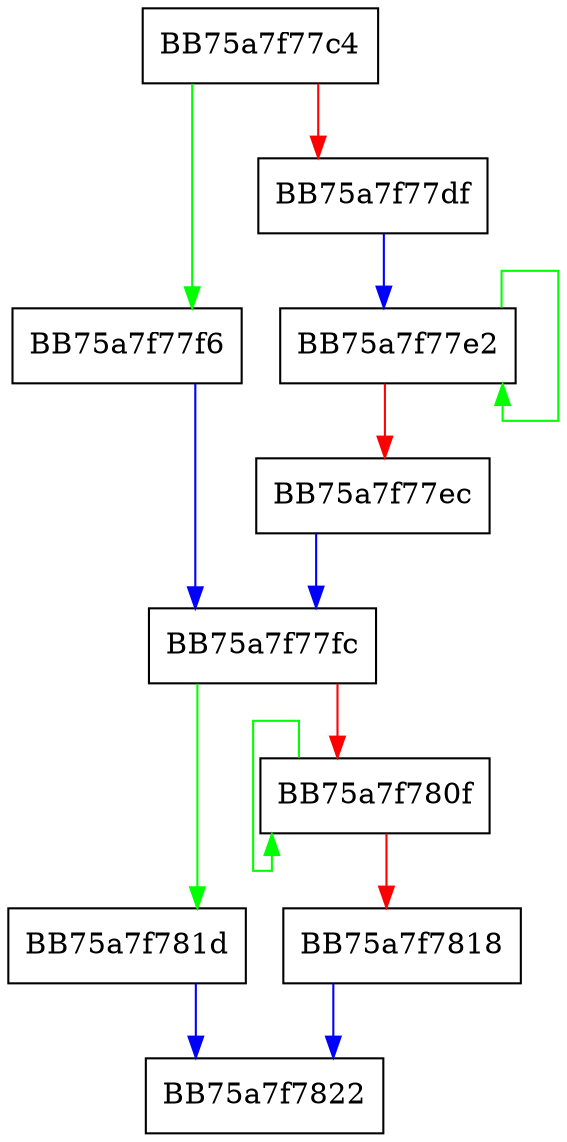 digraph WPP_SF_siiLS {
  node [shape="box"];
  graph [splines=ortho];
  BB75a7f77c4 -> BB75a7f77f6 [color="green"];
  BB75a7f77c4 -> BB75a7f77df [color="red"];
  BB75a7f77df -> BB75a7f77e2 [color="blue"];
  BB75a7f77e2 -> BB75a7f77e2 [color="green"];
  BB75a7f77e2 -> BB75a7f77ec [color="red"];
  BB75a7f77ec -> BB75a7f77fc [color="blue"];
  BB75a7f77f6 -> BB75a7f77fc [color="blue"];
  BB75a7f77fc -> BB75a7f781d [color="green"];
  BB75a7f77fc -> BB75a7f780f [color="red"];
  BB75a7f780f -> BB75a7f780f [color="green"];
  BB75a7f780f -> BB75a7f7818 [color="red"];
  BB75a7f7818 -> BB75a7f7822 [color="blue"];
  BB75a7f781d -> BB75a7f7822 [color="blue"];
}